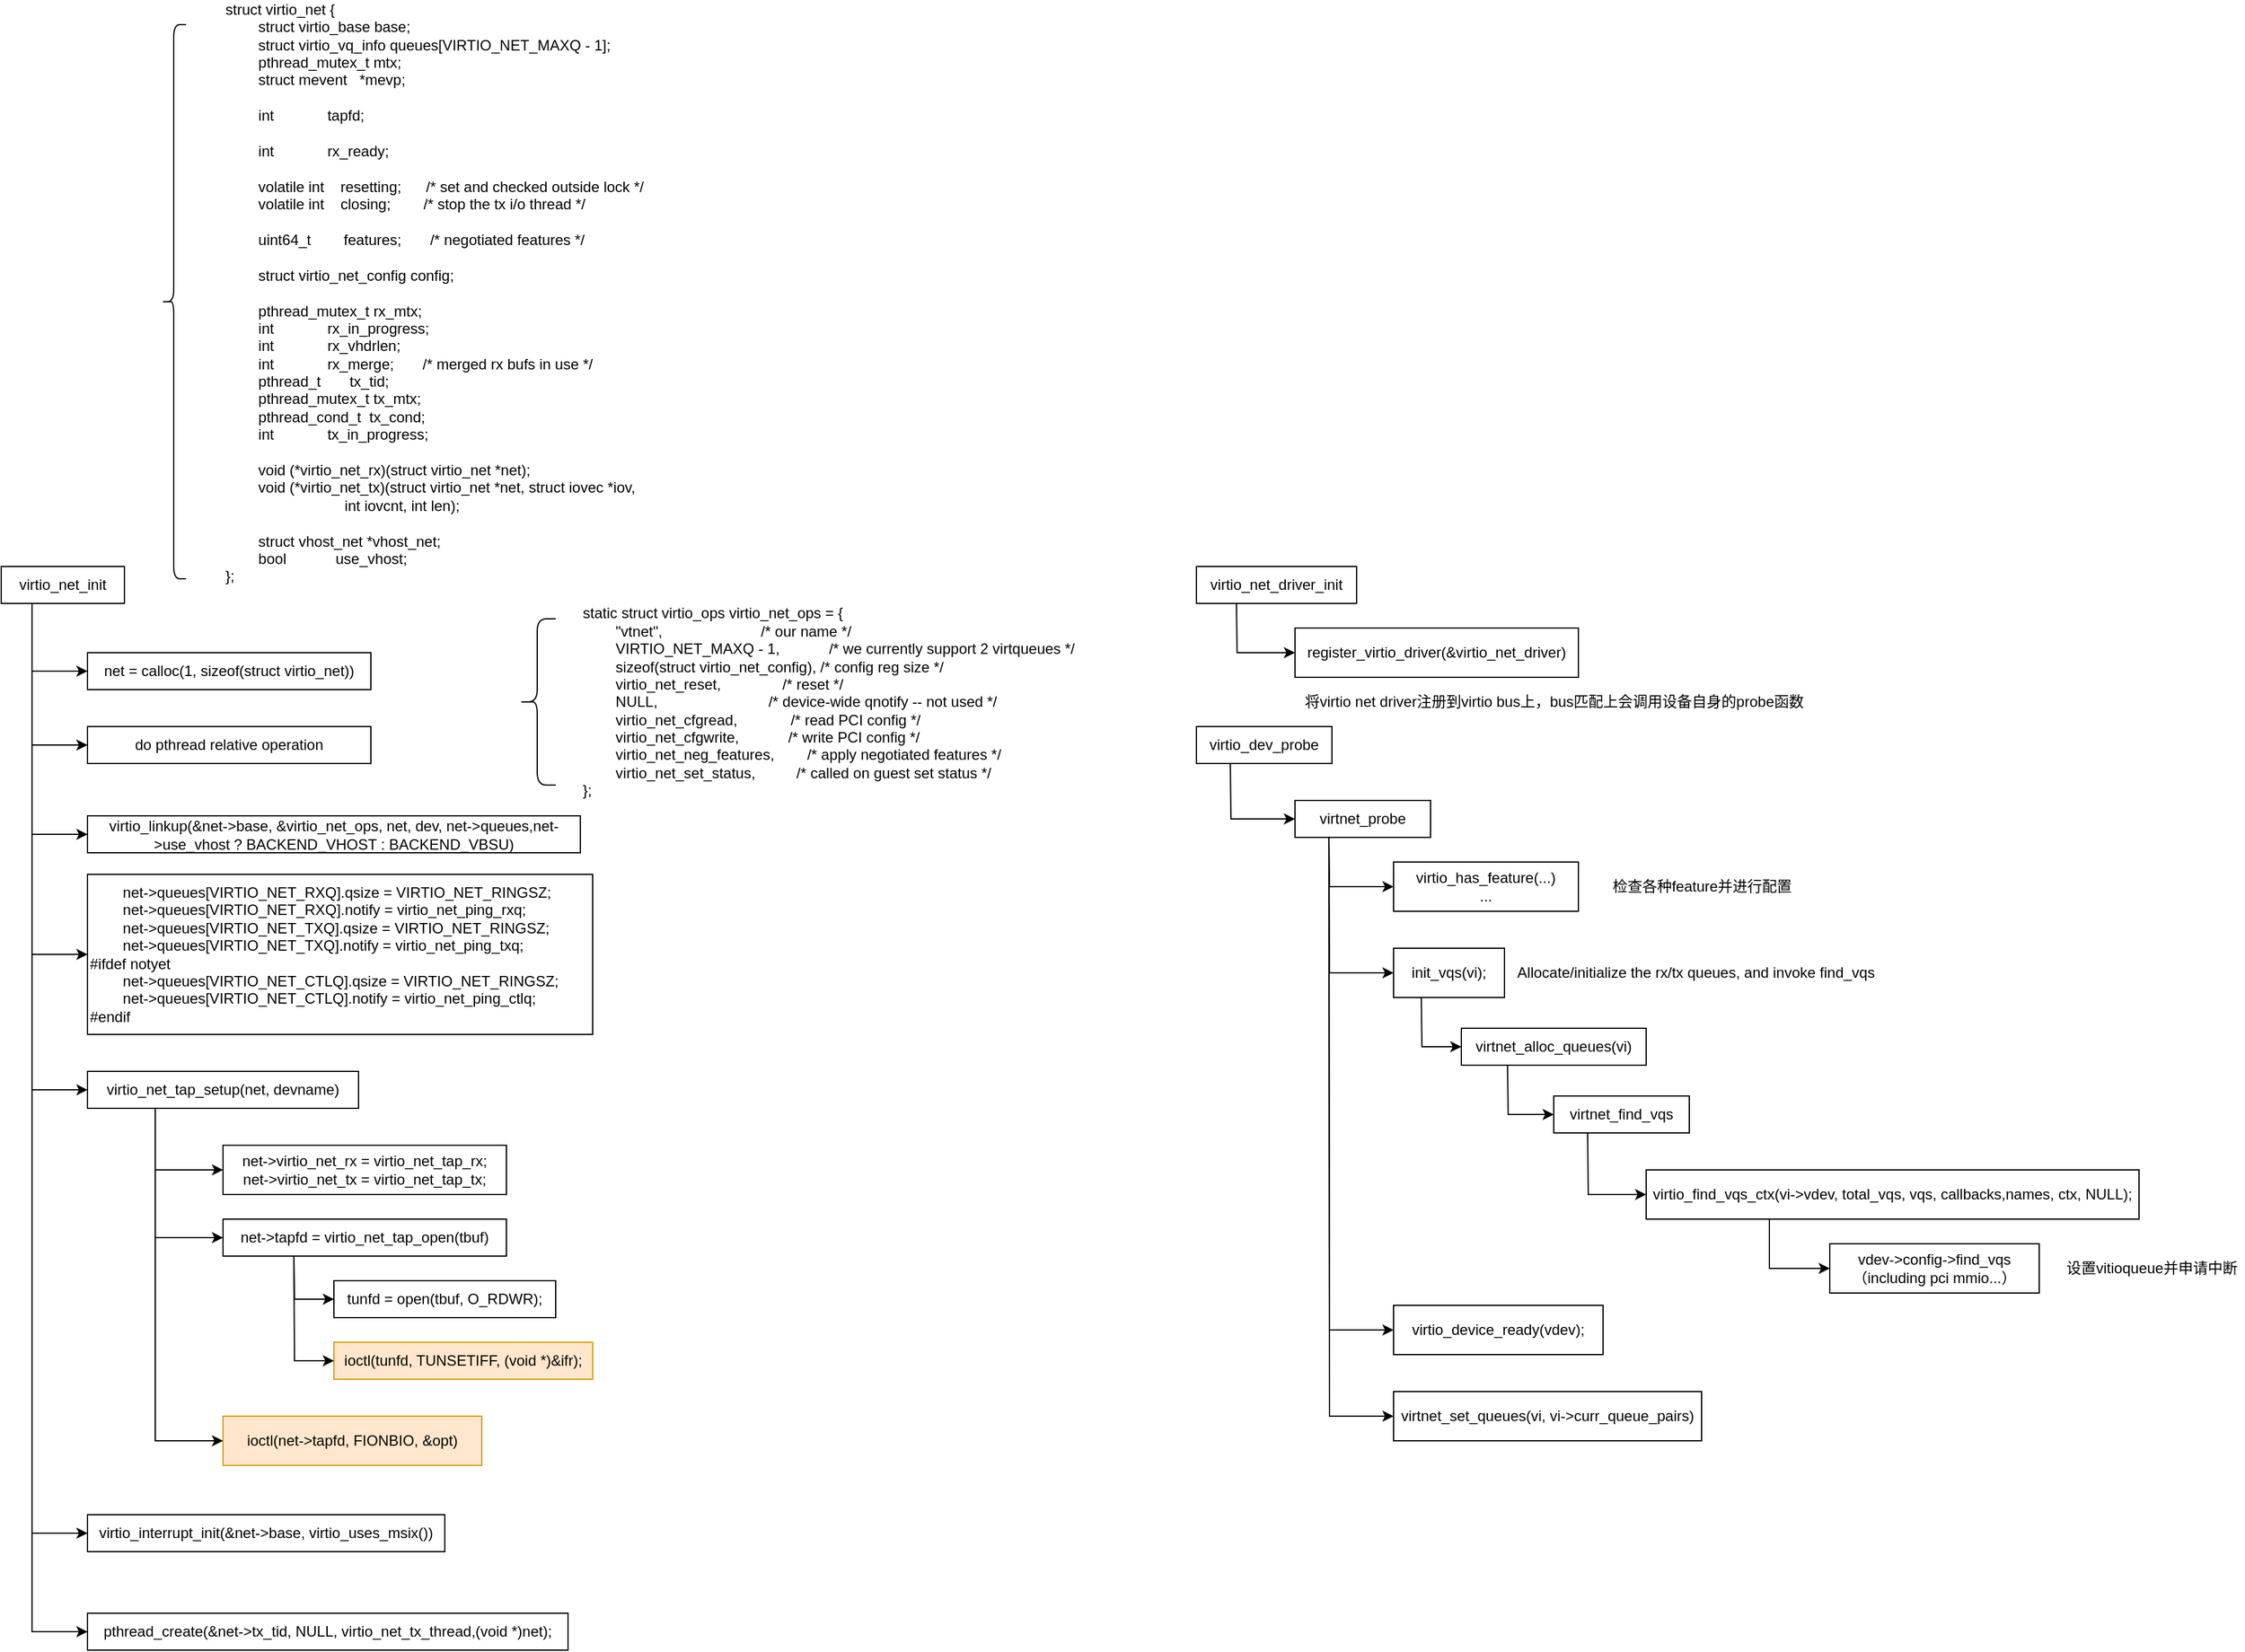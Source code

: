 <mxfile version="16.2.4" type="github">
  <diagram id="KWUQa78Vd3lR5urpS75q" name="第 1 页">
    <mxGraphModel dx="1483" dy="2060" grid="1" gridSize="10" guides="1" tooltips="1" connect="1" arrows="1" fold="1" page="1" pageScale="1" pageWidth="827" pageHeight="1169" math="0" shadow="0">
      <root>
        <mxCell id="0" />
        <mxCell id="1" parent="0" />
        <mxCell id="0QqFH8Gw2swg9hfUQbTv-2" value="virtio_net_init" style="rounded=0;whiteSpace=wrap;html=1;" parent="1" vertex="1">
          <mxGeometry x="70" y="40" width="100" height="30" as="geometry" />
        </mxCell>
        <mxCell id="0QqFH8Gw2swg9hfUQbTv-3" value="virtio_linkup(&amp;amp;net-&amp;gt;base, &amp;amp;virtio_net_ops, net, dev, net-&amp;gt;queues,net-&amp;gt;use_vhost ? BACKEND_VHOST : BACKEND_VBSU)" style="whiteSpace=wrap;html=1;" parent="1" vertex="1">
          <mxGeometry x="140" y="242.5" width="400" height="30" as="geometry" />
        </mxCell>
        <mxCell id="0QqFH8Gw2swg9hfUQbTv-6" value="" style="edgeStyle=elbowEdgeStyle;elbow=horizontal;endArrow=classic;html=1;rounded=0;entryX=0;entryY=0.5;entryDx=0;entryDy=0;exitX=0.25;exitY=1;exitDx=0;exitDy=0;" parent="1" source="0QqFH8Gw2swg9hfUQbTv-2" target="0QqFH8Gw2swg9hfUQbTv-3" edge="1">
          <mxGeometry width="50" height="50" relative="1" as="geometry">
            <mxPoint x="50" y="150" as="sourcePoint" />
            <mxPoint x="100" y="100" as="targetPoint" />
            <Array as="points">
              <mxPoint x="95" y="90" />
            </Array>
          </mxGeometry>
        </mxCell>
        <mxCell id="0QqFH8Gw2swg9hfUQbTv-7" value="&lt;div&gt;static struct virtio_ops virtio_net_ops = {&lt;/div&gt;&lt;div&gt;&amp;nbsp; &amp;nbsp; &amp;nbsp; &amp;nbsp; &quot;vtnet&quot;,&amp;nbsp; &amp;nbsp; &amp;nbsp; &amp;nbsp; &amp;nbsp; &amp;nbsp; &amp;nbsp; &amp;nbsp; &amp;nbsp; &amp;nbsp; &amp;nbsp; &amp;nbsp; /* our name */&lt;/div&gt;&lt;div&gt;&amp;nbsp; &amp;nbsp; &amp;nbsp; &amp;nbsp; VIRTIO_NET_MAXQ - 1,&amp;nbsp; &amp;nbsp; &amp;nbsp; &amp;nbsp; &amp;nbsp; &amp;nbsp; /* we currently support 2 virtqueues */&lt;/div&gt;&lt;div&gt;&amp;nbsp; &amp;nbsp; &amp;nbsp; &amp;nbsp; sizeof(struct virtio_net_config), /* config reg size */&lt;/div&gt;&lt;div&gt;&amp;nbsp; &amp;nbsp; &amp;nbsp; &amp;nbsp; virtio_net_reset,&amp;nbsp; &amp;nbsp; &amp;nbsp; &amp;nbsp; &amp;nbsp; &amp;nbsp; &amp;nbsp; &amp;nbsp;/* reset */&lt;/div&gt;&lt;div&gt;&amp;nbsp; &amp;nbsp; &amp;nbsp; &amp;nbsp; NULL,&amp;nbsp; &amp;nbsp; &amp;nbsp; &amp;nbsp; &amp;nbsp; &amp;nbsp; &amp;nbsp; &amp;nbsp; &amp;nbsp; &amp;nbsp; &amp;nbsp; &amp;nbsp; &amp;nbsp; &amp;nbsp;/* device-wide qnotify -- not used */&lt;/div&gt;&lt;div&gt;&amp;nbsp; &amp;nbsp; &amp;nbsp; &amp;nbsp; virtio_net_cfgread,&amp;nbsp; &amp;nbsp; &amp;nbsp; &amp;nbsp; &amp;nbsp; &amp;nbsp; &amp;nbsp;/* read PCI config */&lt;/div&gt;&lt;div&gt;&amp;nbsp; &amp;nbsp; &amp;nbsp; &amp;nbsp; virtio_net_cfgwrite,&amp;nbsp; &amp;nbsp; &amp;nbsp; &amp;nbsp; &amp;nbsp; &amp;nbsp; /* write PCI config */&lt;/div&gt;&lt;div&gt;&amp;nbsp; &amp;nbsp; &amp;nbsp; &amp;nbsp; virtio_net_neg_features,&amp;nbsp; &amp;nbsp; &amp;nbsp; &amp;nbsp; /* apply negotiated features */&lt;/div&gt;&lt;div&gt;&amp;nbsp; &amp;nbsp; &amp;nbsp; &amp;nbsp; virtio_net_set_status,&amp;nbsp; &amp;nbsp; &amp;nbsp; &amp;nbsp; &amp;nbsp; /* called on guest set status */&lt;/div&gt;&lt;div&gt;};&lt;/div&gt;" style="text;html=1;align=left;verticalAlign=middle;resizable=0;points=[];autosize=1;strokeColor=none;fillColor=none;" parent="1" vertex="1">
          <mxGeometry x="540" y="70" width="410" height="160" as="geometry" />
        </mxCell>
        <mxCell id="0QqFH8Gw2swg9hfUQbTv-8" value="" style="shape=curlyBracket;whiteSpace=wrap;html=1;rounded=1;size=0.5;" parent="1" vertex="1">
          <mxGeometry x="490" y="82.5" width="30" height="135" as="geometry" />
        </mxCell>
        <mxCell id="0QqFH8Gw2swg9hfUQbTv-9" value="&lt;div&gt;struct virtio_net {&lt;/div&gt;&lt;div&gt;&amp;nbsp; &amp;nbsp; &amp;nbsp; &amp;nbsp; struct virtio_base base;&lt;/div&gt;&lt;div&gt;&amp;nbsp; &amp;nbsp; &amp;nbsp; &amp;nbsp; struct virtio_vq_info queues[VIRTIO_NET_MAXQ - 1];&lt;/div&gt;&lt;div&gt;&amp;nbsp; &amp;nbsp; &amp;nbsp; &amp;nbsp; pthread_mutex_t mtx;&lt;/div&gt;&lt;div&gt;&amp;nbsp; &amp;nbsp; &amp;nbsp; &amp;nbsp; struct mevent&amp;nbsp; &amp;nbsp;*mevp;&lt;/div&gt;&lt;div&gt;&lt;br&gt;&lt;/div&gt;&lt;div&gt;&amp;nbsp; &amp;nbsp; &amp;nbsp; &amp;nbsp; int&amp;nbsp; &amp;nbsp; &amp;nbsp; &amp;nbsp; &amp;nbsp; &amp;nbsp; &amp;nbsp;tapfd;&lt;/div&gt;&lt;div&gt;&lt;br&gt;&lt;/div&gt;&lt;div&gt;&amp;nbsp; &amp;nbsp; &amp;nbsp; &amp;nbsp; int&amp;nbsp; &amp;nbsp; &amp;nbsp; &amp;nbsp; &amp;nbsp; &amp;nbsp; &amp;nbsp;rx_ready;&lt;/div&gt;&lt;div&gt;&lt;br&gt;&lt;/div&gt;&lt;div&gt;&amp;nbsp; &amp;nbsp; &amp;nbsp; &amp;nbsp; volatile int&amp;nbsp; &amp;nbsp; resetting;&amp;nbsp; &amp;nbsp; &amp;nbsp; /* set and checked outside lock */&lt;/div&gt;&lt;div&gt;&amp;nbsp; &amp;nbsp; &amp;nbsp; &amp;nbsp; volatile int&amp;nbsp; &amp;nbsp; closing;&amp;nbsp; &amp;nbsp; &amp;nbsp; &amp;nbsp; /* stop the tx i/o thread */&lt;/div&gt;&lt;div&gt;&lt;br&gt;&lt;/div&gt;&lt;div&gt;&amp;nbsp; &amp;nbsp; &amp;nbsp; &amp;nbsp; uint64_t&amp;nbsp; &amp;nbsp; &amp;nbsp; &amp;nbsp; features;&amp;nbsp; &amp;nbsp; &amp;nbsp; &amp;nbsp;/* negotiated features */&lt;/div&gt;&lt;div&gt;&lt;br&gt;&lt;/div&gt;&lt;div&gt;&amp;nbsp; &amp;nbsp; &amp;nbsp; &amp;nbsp; struct virtio_net_config config;&lt;/div&gt;&lt;div&gt;&lt;br&gt;&lt;/div&gt;&lt;div&gt;&amp;nbsp; &amp;nbsp; &amp;nbsp; &amp;nbsp; pthread_mutex_t rx_mtx;&lt;/div&gt;&lt;div&gt;&amp;nbsp; &amp;nbsp; &amp;nbsp; &amp;nbsp; int&amp;nbsp; &amp;nbsp; &amp;nbsp; &amp;nbsp; &amp;nbsp; &amp;nbsp; &amp;nbsp;rx_in_progress;&lt;/div&gt;&lt;div&gt;&amp;nbsp; &amp;nbsp; &amp;nbsp; &amp;nbsp; int&amp;nbsp; &amp;nbsp; &amp;nbsp; &amp;nbsp; &amp;nbsp; &amp;nbsp; &amp;nbsp;rx_vhdrlen;&lt;/div&gt;&lt;div&gt;&amp;nbsp; &amp;nbsp; &amp;nbsp; &amp;nbsp; int&amp;nbsp; &amp;nbsp; &amp;nbsp; &amp;nbsp; &amp;nbsp; &amp;nbsp; &amp;nbsp;rx_merge;&amp;nbsp; &amp;nbsp; &amp;nbsp; &amp;nbsp;/* merged rx bufs in use */&lt;/div&gt;&lt;div&gt;&amp;nbsp; &amp;nbsp; &amp;nbsp; &amp;nbsp; pthread_t&amp;nbsp; &amp;nbsp; &amp;nbsp; &amp;nbsp;tx_tid;&lt;/div&gt;&lt;div&gt;&amp;nbsp; &amp;nbsp; &amp;nbsp; &amp;nbsp; pthread_mutex_t tx_mtx;&lt;/div&gt;&lt;div&gt;&amp;nbsp; &amp;nbsp; &amp;nbsp; &amp;nbsp; pthread_cond_t&amp;nbsp; tx_cond;&lt;/div&gt;&lt;div&gt;&amp;nbsp; &amp;nbsp; &amp;nbsp; &amp;nbsp; int&amp;nbsp; &amp;nbsp; &amp;nbsp; &amp;nbsp; &amp;nbsp; &amp;nbsp; &amp;nbsp;tx_in_progress;&lt;/div&gt;&lt;div&gt;&lt;br&gt;&lt;/div&gt;&lt;div&gt;&amp;nbsp; &amp;nbsp; &amp;nbsp; &amp;nbsp; void (*virtio_net_rx)(struct virtio_net *net);&lt;/div&gt;&lt;div&gt;&amp;nbsp; &amp;nbsp; &amp;nbsp; &amp;nbsp; void (*virtio_net_tx)(struct virtio_net *net, struct iovec *iov,&lt;/div&gt;&lt;div&gt;&amp;nbsp; &amp;nbsp; &amp;nbsp; &amp;nbsp; &amp;nbsp; &amp;nbsp; &amp;nbsp; &amp;nbsp; &amp;nbsp; &amp;nbsp; &amp;nbsp; &amp;nbsp; &amp;nbsp; &amp;nbsp; &amp;nbsp;int iovcnt, int len);&lt;/div&gt;&lt;div&gt;&lt;br&gt;&lt;/div&gt;&lt;div&gt;&amp;nbsp; &amp;nbsp; &amp;nbsp; &amp;nbsp; struct vhost_net *vhost_net;&lt;/div&gt;&lt;div&gt;&amp;nbsp; &amp;nbsp; &amp;nbsp; &amp;nbsp; bool&amp;nbsp; &amp;nbsp; &amp;nbsp; &amp;nbsp; &amp;nbsp; &amp;nbsp; use_vhost;&lt;/div&gt;&lt;div&gt;};&lt;/div&gt;&lt;div&gt;&lt;br&gt;&lt;/div&gt;" style="text;html=1;align=left;verticalAlign=middle;resizable=0;points=[];autosize=1;strokeColor=none;fillColor=none;" parent="1" vertex="1">
          <mxGeometry x="250" y="-415" width="350" height="480" as="geometry" />
        </mxCell>
        <mxCell id="0QqFH8Gw2swg9hfUQbTv-10" value="" style="shape=curlyBracket;whiteSpace=wrap;html=1;rounded=1;" parent="1" vertex="1">
          <mxGeometry x="200" y="-400" width="20" height="450" as="geometry" />
        </mxCell>
        <mxCell id="0QqFH8Gw2swg9hfUQbTv-11" value="net = calloc(1, sizeof(struct virtio_net))" style="whiteSpace=wrap;html=1;" parent="1" vertex="1">
          <mxGeometry x="140" y="110" width="230" height="30" as="geometry" />
        </mxCell>
        <mxCell id="0QqFH8Gw2swg9hfUQbTv-12" value="" style="endArrow=classic;html=1;rounded=0;entryX=0;entryY=0.5;entryDx=0;entryDy=0;exitX=0.25;exitY=1;exitDx=0;exitDy=0;" parent="1" source="0QqFH8Gw2swg9hfUQbTv-2" target="0QqFH8Gw2swg9hfUQbTv-11" edge="1">
          <mxGeometry width="50" height="50" relative="1" as="geometry">
            <mxPoint x="100" y="125" as="sourcePoint" />
            <mxPoint x="490" y="130" as="targetPoint" />
            <Array as="points">
              <mxPoint x="95" y="125" />
            </Array>
          </mxGeometry>
        </mxCell>
        <mxCell id="0QqFH8Gw2swg9hfUQbTv-13" value="do pthread relative operation" style="whiteSpace=wrap;html=1;" parent="1" vertex="1">
          <mxGeometry x="140" y="170" width="230" height="30" as="geometry" />
        </mxCell>
        <mxCell id="0QqFH8Gw2swg9hfUQbTv-14" value="" style="endArrow=classic;html=1;rounded=0;entryX=0;entryY=0.5;entryDx=0;entryDy=0;exitX=0.25;exitY=1;exitDx=0;exitDy=0;" parent="1" source="0QqFH8Gw2swg9hfUQbTv-2" target="0QqFH8Gw2swg9hfUQbTv-13" edge="1">
          <mxGeometry width="50" height="50" relative="1" as="geometry">
            <mxPoint x="180" y="260" as="sourcePoint" />
            <mxPoint x="230" y="210" as="targetPoint" />
            <Array as="points">
              <mxPoint x="95" y="185" />
            </Array>
          </mxGeometry>
        </mxCell>
        <mxCell id="0QqFH8Gw2swg9hfUQbTv-15" value="&lt;div&gt;&amp;nbsp; &amp;nbsp; &amp;nbsp; &amp;nbsp; net-&amp;gt;queues[VIRTIO_NET_RXQ].qsize = VIRTIO_NET_RINGSZ;&lt;/div&gt;&lt;div&gt;&amp;nbsp; &amp;nbsp; &amp;nbsp; &amp;nbsp; net-&amp;gt;queues[VIRTIO_NET_RXQ].notify = virtio_net_ping_rxq;&lt;/div&gt;&lt;div&gt;&amp;nbsp; &amp;nbsp; &amp;nbsp; &amp;nbsp; net-&amp;gt;queues[VIRTIO_NET_TXQ].qsize = VIRTIO_NET_RINGSZ;&lt;/div&gt;&lt;div&gt;&amp;nbsp; &amp;nbsp; &amp;nbsp; &amp;nbsp; net-&amp;gt;queues[VIRTIO_NET_TXQ].notify = virtio_net_ping_txq;&lt;/div&gt;&lt;div&gt;#ifdef notyet&lt;/div&gt;&lt;div&gt;&amp;nbsp; &amp;nbsp; &amp;nbsp; &amp;nbsp; net-&amp;gt;queues[VIRTIO_NET_CTLQ].qsize = VIRTIO_NET_RINGSZ;&lt;/div&gt;&lt;div&gt;&amp;nbsp; &amp;nbsp; &amp;nbsp; &amp;nbsp; net-&amp;gt;queues[VIRTIO_NET_CTLQ].notify = virtio_net_ping_ctlq;&lt;/div&gt;&lt;div&gt;#endif&lt;/div&gt;" style="whiteSpace=wrap;html=1;align=left;" parent="1" vertex="1">
          <mxGeometry x="140" y="290" width="410" height="130" as="geometry" />
        </mxCell>
        <mxCell id="0QqFH8Gw2swg9hfUQbTv-16" value="" style="endArrow=classic;html=1;rounded=0;entryX=0;entryY=0.5;entryDx=0;entryDy=0;exitX=0.25;exitY=1;exitDx=0;exitDy=0;" parent="1" source="0QqFH8Gw2swg9hfUQbTv-2" target="0QqFH8Gw2swg9hfUQbTv-15" edge="1">
          <mxGeometry width="50" height="50" relative="1" as="geometry">
            <mxPoint x="120" y="100" as="sourcePoint" />
            <mxPoint x="110" y="330" as="targetPoint" />
            <Array as="points">
              <mxPoint x="95" y="355" />
            </Array>
          </mxGeometry>
        </mxCell>
        <mxCell id="0QqFH8Gw2swg9hfUQbTv-17" value="virtio_net_tap_setup(net, devname)" style="whiteSpace=wrap;html=1;" parent="1" vertex="1">
          <mxGeometry x="140" y="450" width="220" height="30" as="geometry" />
        </mxCell>
        <mxCell id="0QqFH8Gw2swg9hfUQbTv-18" value="" style="endArrow=classic;html=1;rounded=0;entryX=0;entryY=0.5;entryDx=0;entryDy=0;exitX=0.25;exitY=1;exitDx=0;exitDy=0;" parent="1" source="0QqFH8Gw2swg9hfUQbTv-2" target="0QqFH8Gw2swg9hfUQbTv-17" edge="1">
          <mxGeometry width="50" height="50" relative="1" as="geometry">
            <mxPoint x="120" y="80" as="sourcePoint" />
            <mxPoint x="70" y="390" as="targetPoint" />
            <Array as="points">
              <mxPoint x="95" y="465" />
            </Array>
          </mxGeometry>
        </mxCell>
        <mxCell id="0QqFH8Gw2swg9hfUQbTv-19" value="net-&amp;gt;virtio_net_rx = virtio_net_tap_rx;&lt;br&gt;net-&amp;gt;virtio_net_tx = virtio_net_tap_tx;" style="whiteSpace=wrap;html=1;" parent="1" vertex="1">
          <mxGeometry x="250" y="510" width="230" height="40" as="geometry" />
        </mxCell>
        <mxCell id="0QqFH8Gw2swg9hfUQbTv-20" value="" style="endArrow=classic;html=1;rounded=0;entryX=0;entryY=0.5;entryDx=0;entryDy=0;exitX=0.25;exitY=1;exitDx=0;exitDy=0;" parent="1" source="0QqFH8Gw2swg9hfUQbTv-17" target="0QqFH8Gw2swg9hfUQbTv-19" edge="1">
          <mxGeometry width="50" height="50" relative="1" as="geometry">
            <mxPoint x="110" y="550" as="sourcePoint" />
            <mxPoint x="160" y="500" as="targetPoint" />
            <Array as="points">
              <mxPoint x="195" y="530" />
            </Array>
          </mxGeometry>
        </mxCell>
        <mxCell id="0QqFH8Gw2swg9hfUQbTv-21" value="net-&amp;gt;tapfd = virtio_net_tap_open(tbuf)" style="whiteSpace=wrap;html=1;" parent="1" vertex="1">
          <mxGeometry x="250" y="570" width="230" height="30" as="geometry" />
        </mxCell>
        <mxCell id="0QqFH8Gw2swg9hfUQbTv-23" value="" style="endArrow=classic;html=1;rounded=0;entryX=0;entryY=0.5;entryDx=0;entryDy=0;exitX=0.25;exitY=1;exitDx=0;exitDy=0;" parent="1" source="0QqFH8Gw2swg9hfUQbTv-17" target="0QqFH8Gw2swg9hfUQbTv-21" edge="1">
          <mxGeometry width="50" height="50" relative="1" as="geometry">
            <mxPoint x="200" y="550" as="sourcePoint" />
            <mxPoint x="250" y="500" as="targetPoint" />
            <Array as="points">
              <mxPoint x="195" y="585" />
            </Array>
          </mxGeometry>
        </mxCell>
        <mxCell id="0QqFH8Gw2swg9hfUQbTv-24" value="tunfd = open(tbuf, O_RDWR);" style="whiteSpace=wrap;html=1;" parent="1" vertex="1">
          <mxGeometry x="340" y="620" width="180" height="30" as="geometry" />
        </mxCell>
        <mxCell id="0QqFH8Gw2swg9hfUQbTv-25" value="ioctl(tunfd, TUNSETIFF, (void *)&amp;amp;ifr);" style="whiteSpace=wrap;html=1;fillColor=#ffe6cc;strokeColor=#d79b00;" parent="1" vertex="1">
          <mxGeometry x="340" y="670" width="210" height="30" as="geometry" />
        </mxCell>
        <mxCell id="0QqFH8Gw2swg9hfUQbTv-26" value="" style="endArrow=classic;html=1;rounded=0;entryX=0;entryY=0.5;entryDx=0;entryDy=0;exitX=0.25;exitY=1;exitDx=0;exitDy=0;" parent="1" source="0QqFH8Gw2swg9hfUQbTv-21" target="0QqFH8Gw2swg9hfUQbTv-24" edge="1">
          <mxGeometry width="50" height="50" relative="1" as="geometry">
            <mxPoint x="225" y="690" as="sourcePoint" />
            <mxPoint x="275" y="640" as="targetPoint" />
            <Array as="points">
              <mxPoint x="308" y="635" />
            </Array>
          </mxGeometry>
        </mxCell>
        <mxCell id="0QqFH8Gw2swg9hfUQbTv-27" value="" style="endArrow=classic;html=1;rounded=0;entryX=0;entryY=0.5;entryDx=0;entryDy=0;exitX=0.25;exitY=1;exitDx=0;exitDy=0;" parent="1" source="0QqFH8Gw2swg9hfUQbTv-21" target="0QqFH8Gw2swg9hfUQbTv-25" edge="1">
          <mxGeometry width="50" height="50" relative="1" as="geometry">
            <mxPoint x="450" y="600" as="sourcePoint" />
            <mxPoint x="500" y="550" as="targetPoint" />
            <Array as="points">
              <mxPoint x="308" y="685" />
            </Array>
          </mxGeometry>
        </mxCell>
        <mxCell id="0QqFH8Gw2swg9hfUQbTv-28" value="ioctl(net-&amp;gt;tapfd, FIONBIO, &amp;amp;opt)" style="whiteSpace=wrap;html=1;fillColor=#ffe6cc;strokeColor=#d79b00;" parent="1" vertex="1">
          <mxGeometry x="250" y="730" width="210" height="40" as="geometry" />
        </mxCell>
        <mxCell id="0QqFH8Gw2swg9hfUQbTv-29" value="" style="endArrow=classic;html=1;rounded=0;entryX=0;entryY=0.5;entryDx=0;entryDy=0;exitX=0.25;exitY=1;exitDx=0;exitDy=0;" parent="1" source="0QqFH8Gw2swg9hfUQbTv-17" target="0QqFH8Gw2swg9hfUQbTv-28" edge="1">
          <mxGeometry width="50" height="50" relative="1" as="geometry">
            <mxPoint x="150" y="780" as="sourcePoint" />
            <mxPoint x="200" y="730" as="targetPoint" />
            <Array as="points">
              <mxPoint x="195" y="750" />
            </Array>
          </mxGeometry>
        </mxCell>
        <mxCell id="0QqFH8Gw2swg9hfUQbTv-30" value="virtio_interrupt_init(&amp;amp;net-&amp;gt;base, virtio_uses_msix())" style="whiteSpace=wrap;html=1;" parent="1" vertex="1">
          <mxGeometry x="140" y="810" width="290" height="30" as="geometry" />
        </mxCell>
        <mxCell id="0QqFH8Gw2swg9hfUQbTv-31" value="" style="endArrow=classic;html=1;rounded=0;entryX=0;entryY=0.5;entryDx=0;entryDy=0;exitX=0.25;exitY=1;exitDx=0;exitDy=0;" parent="1" source="0QqFH8Gw2swg9hfUQbTv-2" target="0QqFH8Gw2swg9hfUQbTv-30" edge="1">
          <mxGeometry width="50" height="50" relative="1" as="geometry">
            <mxPoint x="50" y="840" as="sourcePoint" />
            <mxPoint x="100" y="790" as="targetPoint" />
            <Array as="points">
              <mxPoint x="95" y="825" />
            </Array>
          </mxGeometry>
        </mxCell>
        <mxCell id="0QqFH8Gw2swg9hfUQbTv-32" value="pthread_create(&amp;amp;net-&amp;gt;tx_tid, NULL, virtio_net_tx_thread,(void *)net);" style="whiteSpace=wrap;html=1;" parent="1" vertex="1">
          <mxGeometry x="140" y="890" width="390" height="30" as="geometry" />
        </mxCell>
        <mxCell id="0QqFH8Gw2swg9hfUQbTv-33" value="" style="endArrow=classic;html=1;rounded=0;entryX=0;entryY=0.5;entryDx=0;entryDy=0;exitX=0.25;exitY=1;exitDx=0;exitDy=0;" parent="1" source="0QqFH8Gw2swg9hfUQbTv-2" target="0QqFH8Gw2swg9hfUQbTv-32" edge="1">
          <mxGeometry width="50" height="50" relative="1" as="geometry">
            <mxPoint x="60" y="960" as="sourcePoint" />
            <mxPoint x="110" y="910" as="targetPoint" />
            <Array as="points">
              <mxPoint x="95" y="905" />
            </Array>
          </mxGeometry>
        </mxCell>
        <mxCell id="46-HXXY4aSdP1pMZ3lFQ-1" value="virtnet_probe" style="whiteSpace=wrap;html=1;" parent="1" vertex="1">
          <mxGeometry x="1120" y="230" width="110" height="30" as="geometry" />
        </mxCell>
        <mxCell id="46-HXXY4aSdP1pMZ3lFQ-2" value="virtio_net_driver_init" style="whiteSpace=wrap;html=1;" parent="1" vertex="1">
          <mxGeometry x="1040" y="40" width="130" height="30" as="geometry" />
        </mxCell>
        <mxCell id="46-HXXY4aSdP1pMZ3lFQ-3" value="register_virtio_driver(&amp;amp;virtio_net_driver)" style="whiteSpace=wrap;html=1;" parent="1" vertex="1">
          <mxGeometry x="1120" y="90" width="230" height="40" as="geometry" />
        </mxCell>
        <mxCell id="46-HXXY4aSdP1pMZ3lFQ-4" value="" style="endArrow=classic;html=1;rounded=0;entryX=0;entryY=0.5;entryDx=0;entryDy=0;exitX=0.25;exitY=1;exitDx=0;exitDy=0;" parent="1" source="46-HXXY4aSdP1pMZ3lFQ-2" target="46-HXXY4aSdP1pMZ3lFQ-3" edge="1">
          <mxGeometry width="50" height="50" relative="1" as="geometry">
            <mxPoint x="1020" y="230" as="sourcePoint" />
            <mxPoint x="1070" y="180" as="targetPoint" />
            <Array as="points">
              <mxPoint x="1073" y="110" />
            </Array>
          </mxGeometry>
        </mxCell>
        <mxCell id="46-HXXY4aSdP1pMZ3lFQ-5" value="将virtio net driver注册到virtio bus上，bus匹配上会调用设备自身的probe函数" style="text;html=1;align=center;verticalAlign=middle;resizable=0;points=[];autosize=1;strokeColor=none;fillColor=none;" parent="1" vertex="1">
          <mxGeometry x="1120" y="140" width="420" height="20" as="geometry" />
        </mxCell>
        <mxCell id="46-HXXY4aSdP1pMZ3lFQ-6" value="virtio_has_feature(...)&lt;br&gt;..." style="whiteSpace=wrap;html=1;" parent="1" vertex="1">
          <mxGeometry x="1200" y="280" width="150" height="40" as="geometry" />
        </mxCell>
        <mxCell id="46-HXXY4aSdP1pMZ3lFQ-7" value="检查各种feature并进行配置" style="text;html=1;align=center;verticalAlign=middle;resizable=0;points=[];autosize=1;strokeColor=none;fillColor=none;" parent="1" vertex="1">
          <mxGeometry x="1370" y="290" width="160" height="20" as="geometry" />
        </mxCell>
        <mxCell id="46-HXXY4aSdP1pMZ3lFQ-8" value="virtio_dev_probe" style="whiteSpace=wrap;html=1;" parent="1" vertex="1">
          <mxGeometry x="1040" y="170" width="110" height="30" as="geometry" />
        </mxCell>
        <mxCell id="46-HXXY4aSdP1pMZ3lFQ-11" value="" style="endArrow=classic;html=1;rounded=0;entryX=0;entryY=0.5;entryDx=0;entryDy=0;exitX=0.25;exitY=1;exitDx=0;exitDy=0;" parent="1" source="46-HXXY4aSdP1pMZ3lFQ-8" target="46-HXXY4aSdP1pMZ3lFQ-1" edge="1">
          <mxGeometry width="50" height="50" relative="1" as="geometry">
            <mxPoint x="1030" y="310" as="sourcePoint" />
            <mxPoint x="1080" y="260" as="targetPoint" />
            <Array as="points">
              <mxPoint x="1068" y="245" />
            </Array>
          </mxGeometry>
        </mxCell>
        <mxCell id="46-HXXY4aSdP1pMZ3lFQ-12" value="" style="endArrow=classic;html=1;rounded=0;entryX=0;entryY=0.5;entryDx=0;entryDy=0;exitX=0.25;exitY=1;exitDx=0;exitDy=0;" parent="1" source="46-HXXY4aSdP1pMZ3lFQ-1" target="46-HXXY4aSdP1pMZ3lFQ-6" edge="1">
          <mxGeometry width="50" height="50" relative="1" as="geometry">
            <mxPoint x="1010" y="350" as="sourcePoint" />
            <mxPoint x="1060" y="300" as="targetPoint" />
            <Array as="points">
              <mxPoint x="1148" y="300" />
            </Array>
          </mxGeometry>
        </mxCell>
        <mxCell id="46-HXXY4aSdP1pMZ3lFQ-13" value="init_vqs(vi);" style="whiteSpace=wrap;html=1;" parent="1" vertex="1">
          <mxGeometry x="1200" y="350" width="90" height="40" as="geometry" />
        </mxCell>
        <mxCell id="46-HXXY4aSdP1pMZ3lFQ-14" value="" style="endArrow=classic;html=1;rounded=0;entryX=0;entryY=0.5;entryDx=0;entryDy=0;exitX=0.25;exitY=1;exitDx=0;exitDy=0;" parent="1" source="46-HXXY4aSdP1pMZ3lFQ-1" target="46-HXXY4aSdP1pMZ3lFQ-13" edge="1">
          <mxGeometry width="50" height="50" relative="1" as="geometry">
            <mxPoint x="1040" y="390" as="sourcePoint" />
            <mxPoint x="1090" y="340" as="targetPoint" />
            <Array as="points">
              <mxPoint x="1148" y="370" />
            </Array>
          </mxGeometry>
        </mxCell>
        <mxCell id="46-HXXY4aSdP1pMZ3lFQ-17" value="Allocate/initialize the rx/tx queues, and invoke find_vqs" style="text;html=1;align=center;verticalAlign=middle;resizable=0;points=[];autosize=1;strokeColor=none;fillColor=none;" parent="1" vertex="1">
          <mxGeometry x="1290" y="360" width="310" height="20" as="geometry" />
        </mxCell>
        <mxCell id="46-HXXY4aSdP1pMZ3lFQ-18" value="virtnet_alloc_queues(vi)" style="whiteSpace=wrap;html=1;" parent="1" vertex="1">
          <mxGeometry x="1255" y="415" width="150" height="30" as="geometry" />
        </mxCell>
        <mxCell id="46-HXXY4aSdP1pMZ3lFQ-19" value="" style="endArrow=classic;html=1;rounded=0;entryX=0;entryY=0.5;entryDx=0;entryDy=0;exitX=0.25;exitY=1;exitDx=0;exitDy=0;" parent="1" source="46-HXXY4aSdP1pMZ3lFQ-13" target="46-HXXY4aSdP1pMZ3lFQ-18" edge="1">
          <mxGeometry width="50" height="50" relative="1" as="geometry">
            <mxPoint x="1120" y="510" as="sourcePoint" />
            <mxPoint x="1170" y="460" as="targetPoint" />
            <Array as="points">
              <mxPoint x="1223" y="430" />
            </Array>
          </mxGeometry>
        </mxCell>
        <mxCell id="46-HXXY4aSdP1pMZ3lFQ-20" value="virtnet_find_vqs" style="whiteSpace=wrap;html=1;" parent="1" vertex="1">
          <mxGeometry x="1330" y="470" width="110" height="30" as="geometry" />
        </mxCell>
        <mxCell id="46-HXXY4aSdP1pMZ3lFQ-21" value="" style="endArrow=classic;html=1;rounded=0;entryX=0;entryY=0.5;entryDx=0;entryDy=0;exitX=0.25;exitY=1;exitDx=0;exitDy=0;" parent="1" source="46-HXXY4aSdP1pMZ3lFQ-18" target="46-HXXY4aSdP1pMZ3lFQ-20" edge="1">
          <mxGeometry width="50" height="50" relative="1" as="geometry">
            <mxPoint x="1240" y="530" as="sourcePoint" />
            <mxPoint x="1290" y="480" as="targetPoint" />
            <Array as="points">
              <mxPoint x="1293" y="485" />
            </Array>
          </mxGeometry>
        </mxCell>
        <mxCell id="46-HXXY4aSdP1pMZ3lFQ-22" value="virtio_find_vqs_ctx(vi-&amp;gt;vdev, total_vqs, vqs, callbacks,names, ctx, NULL);" style="whiteSpace=wrap;html=1;" parent="1" vertex="1">
          <mxGeometry x="1405" y="530" width="400" height="40" as="geometry" />
        </mxCell>
        <mxCell id="46-HXXY4aSdP1pMZ3lFQ-23" value="" style="endArrow=classic;html=1;rounded=0;entryX=0;entryY=0.5;entryDx=0;entryDy=0;exitX=0.25;exitY=1;exitDx=0;exitDy=0;" parent="1" source="46-HXXY4aSdP1pMZ3lFQ-20" target="46-HXXY4aSdP1pMZ3lFQ-22" edge="1">
          <mxGeometry width="50" height="50" relative="1" as="geometry">
            <mxPoint x="1260" y="580" as="sourcePoint" />
            <mxPoint x="1310" y="530" as="targetPoint" />
            <Array as="points">
              <mxPoint x="1358" y="550" />
            </Array>
          </mxGeometry>
        </mxCell>
        <mxCell id="46-HXXY4aSdP1pMZ3lFQ-24" value="vdev-&amp;gt;config-&amp;gt;find_vqs&lt;br&gt;（including pci mmio...）" style="whiteSpace=wrap;html=1;" parent="1" vertex="1">
          <mxGeometry x="1554" y="590" width="170" height="40" as="geometry" />
        </mxCell>
        <mxCell id="46-HXXY4aSdP1pMZ3lFQ-25" value="" style="endArrow=classic;html=1;rounded=0;entryX=0;entryY=0.5;entryDx=0;entryDy=0;exitX=0.25;exitY=1;exitDx=0;exitDy=0;" parent="1" source="46-HXXY4aSdP1pMZ3lFQ-22" target="46-HXXY4aSdP1pMZ3lFQ-24" edge="1">
          <mxGeometry width="50" height="50" relative="1" as="geometry">
            <mxPoint x="1370" y="640" as="sourcePoint" />
            <mxPoint x="1420" y="590" as="targetPoint" />
            <Array as="points">
              <mxPoint x="1505" y="610" />
            </Array>
          </mxGeometry>
        </mxCell>
        <mxCell id="46-HXXY4aSdP1pMZ3lFQ-26" value="virtio_device_ready(vdev);" style="whiteSpace=wrap;html=1;" parent="1" vertex="1">
          <mxGeometry x="1200" y="640" width="170" height="40" as="geometry" />
        </mxCell>
        <mxCell id="46-HXXY4aSdP1pMZ3lFQ-27" value="" style="endArrow=classic;html=1;rounded=0;entryX=0;entryY=0.5;entryDx=0;entryDy=0;exitX=0.25;exitY=1;exitDx=0;exitDy=0;" parent="1" source="46-HXXY4aSdP1pMZ3lFQ-1" target="46-HXXY4aSdP1pMZ3lFQ-26" edge="1">
          <mxGeometry width="50" height="50" relative="1" as="geometry">
            <mxPoint x="1090" y="630" as="sourcePoint" />
            <mxPoint x="1140" y="580" as="targetPoint" />
            <Array as="points">
              <mxPoint x="1148" y="660" />
            </Array>
          </mxGeometry>
        </mxCell>
        <mxCell id="46-HXXY4aSdP1pMZ3lFQ-28" value="virtnet_set_queues(vi, vi-&amp;gt;curr_queue_pairs)" style="whiteSpace=wrap;html=1;" parent="1" vertex="1">
          <mxGeometry x="1200" y="710" width="250" height="40" as="geometry" />
        </mxCell>
        <mxCell id="46-HXXY4aSdP1pMZ3lFQ-29" value="" style="endArrow=classic;html=1;rounded=0;entryX=0;entryY=0.5;entryDx=0;entryDy=0;exitX=0.25;exitY=1;exitDx=0;exitDy=0;" parent="1" source="46-HXXY4aSdP1pMZ3lFQ-1" target="46-HXXY4aSdP1pMZ3lFQ-28" edge="1">
          <mxGeometry width="50" height="50" relative="1" as="geometry">
            <mxPoint x="1080" y="590" as="sourcePoint" />
            <mxPoint x="1130" y="540" as="targetPoint" />
            <Array as="points">
              <mxPoint x="1148" y="730" />
            </Array>
          </mxGeometry>
        </mxCell>
        <mxCell id="46-HXXY4aSdP1pMZ3lFQ-30" value="设置vitioqueue并申请中断" style="text;html=1;align=center;verticalAlign=middle;resizable=0;points=[];autosize=1;strokeColor=none;fillColor=none;" parent="1" vertex="1">
          <mxGeometry x="1740" y="600" width="150" height="20" as="geometry" />
        </mxCell>
      </root>
    </mxGraphModel>
  </diagram>
</mxfile>
